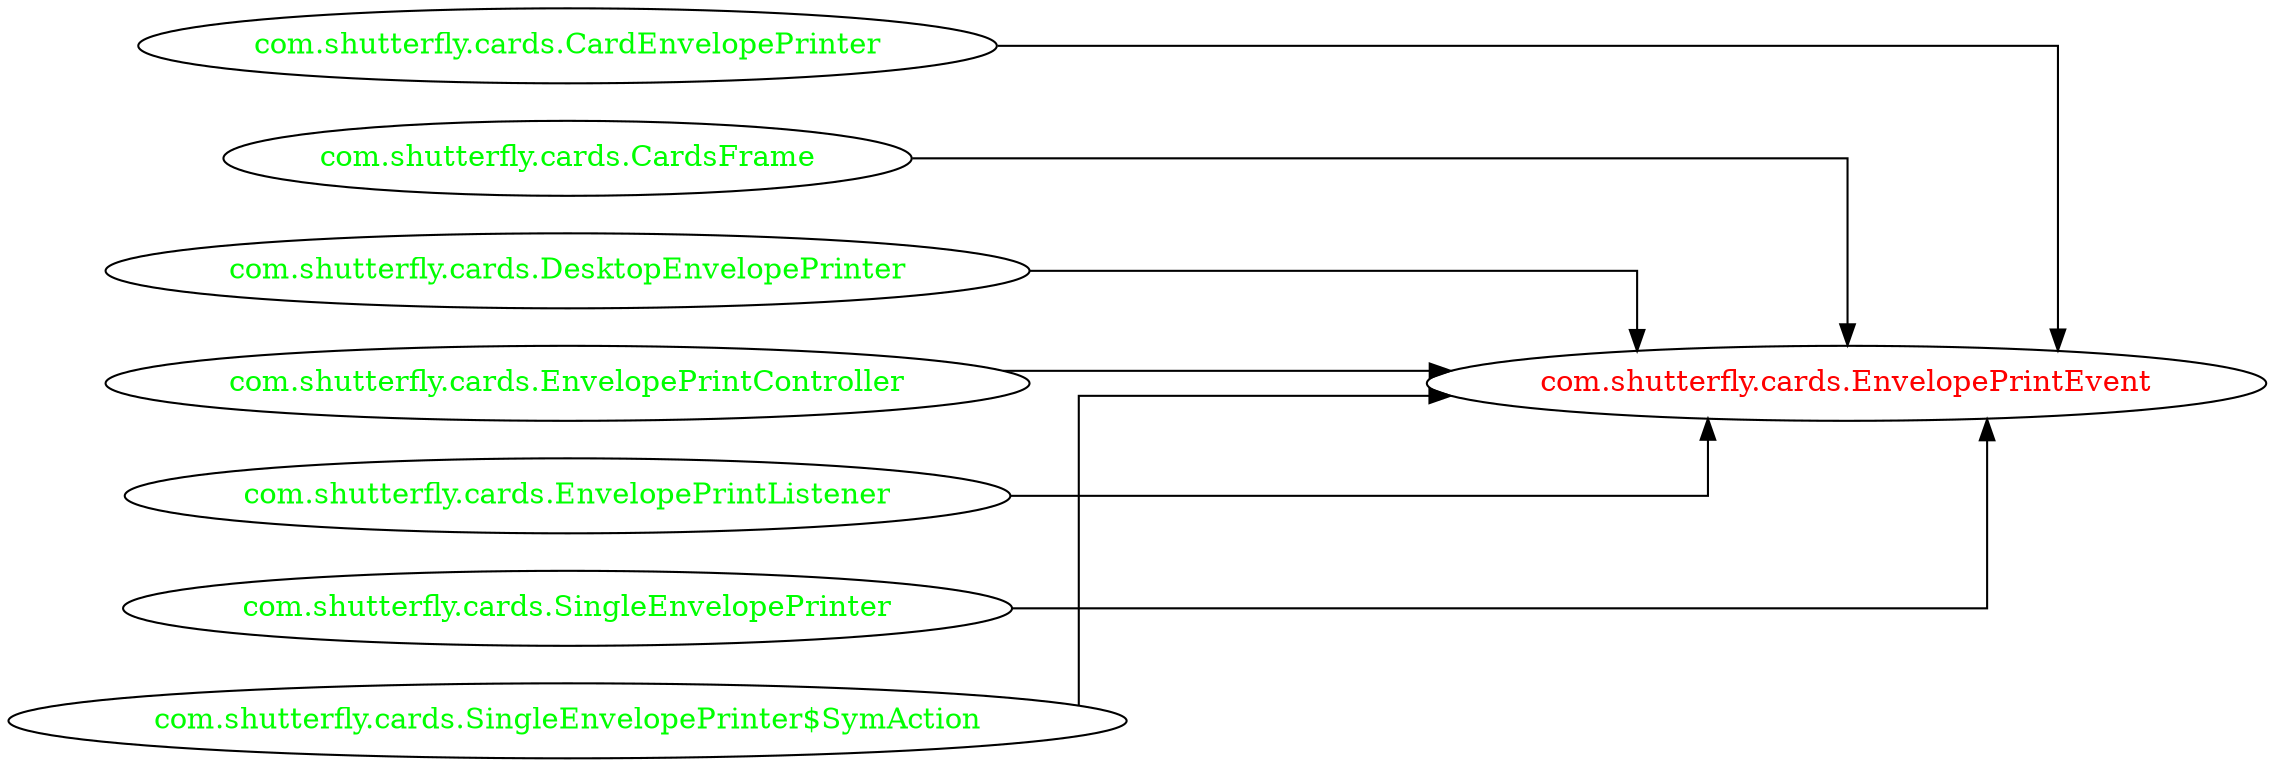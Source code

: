 digraph dependencyGraph {
 concentrate=true;
 ranksep="2.0";
 rankdir="LR"; 
 splines="ortho";
"com.shutterfly.cards.EnvelopePrintEvent" [fontcolor="red"];
"com.shutterfly.cards.CardEnvelopePrinter" [ fontcolor="green" ];
"com.shutterfly.cards.CardEnvelopePrinter"->"com.shutterfly.cards.EnvelopePrintEvent";
"com.shutterfly.cards.CardsFrame" [ fontcolor="green" ];
"com.shutterfly.cards.CardsFrame"->"com.shutterfly.cards.EnvelopePrintEvent";
"com.shutterfly.cards.DesktopEnvelopePrinter" [ fontcolor="green" ];
"com.shutterfly.cards.DesktopEnvelopePrinter"->"com.shutterfly.cards.EnvelopePrintEvent";
"com.shutterfly.cards.EnvelopePrintController" [ fontcolor="green" ];
"com.shutterfly.cards.EnvelopePrintController"->"com.shutterfly.cards.EnvelopePrintEvent";
"com.shutterfly.cards.EnvelopePrintListener" [ fontcolor="green" ];
"com.shutterfly.cards.EnvelopePrintListener"->"com.shutterfly.cards.EnvelopePrintEvent";
"com.shutterfly.cards.SingleEnvelopePrinter" [ fontcolor="green" ];
"com.shutterfly.cards.SingleEnvelopePrinter"->"com.shutterfly.cards.EnvelopePrintEvent";
"com.shutterfly.cards.SingleEnvelopePrinter$SymAction" [ fontcolor="green" ];
"com.shutterfly.cards.SingleEnvelopePrinter$SymAction"->"com.shutterfly.cards.EnvelopePrintEvent";
}